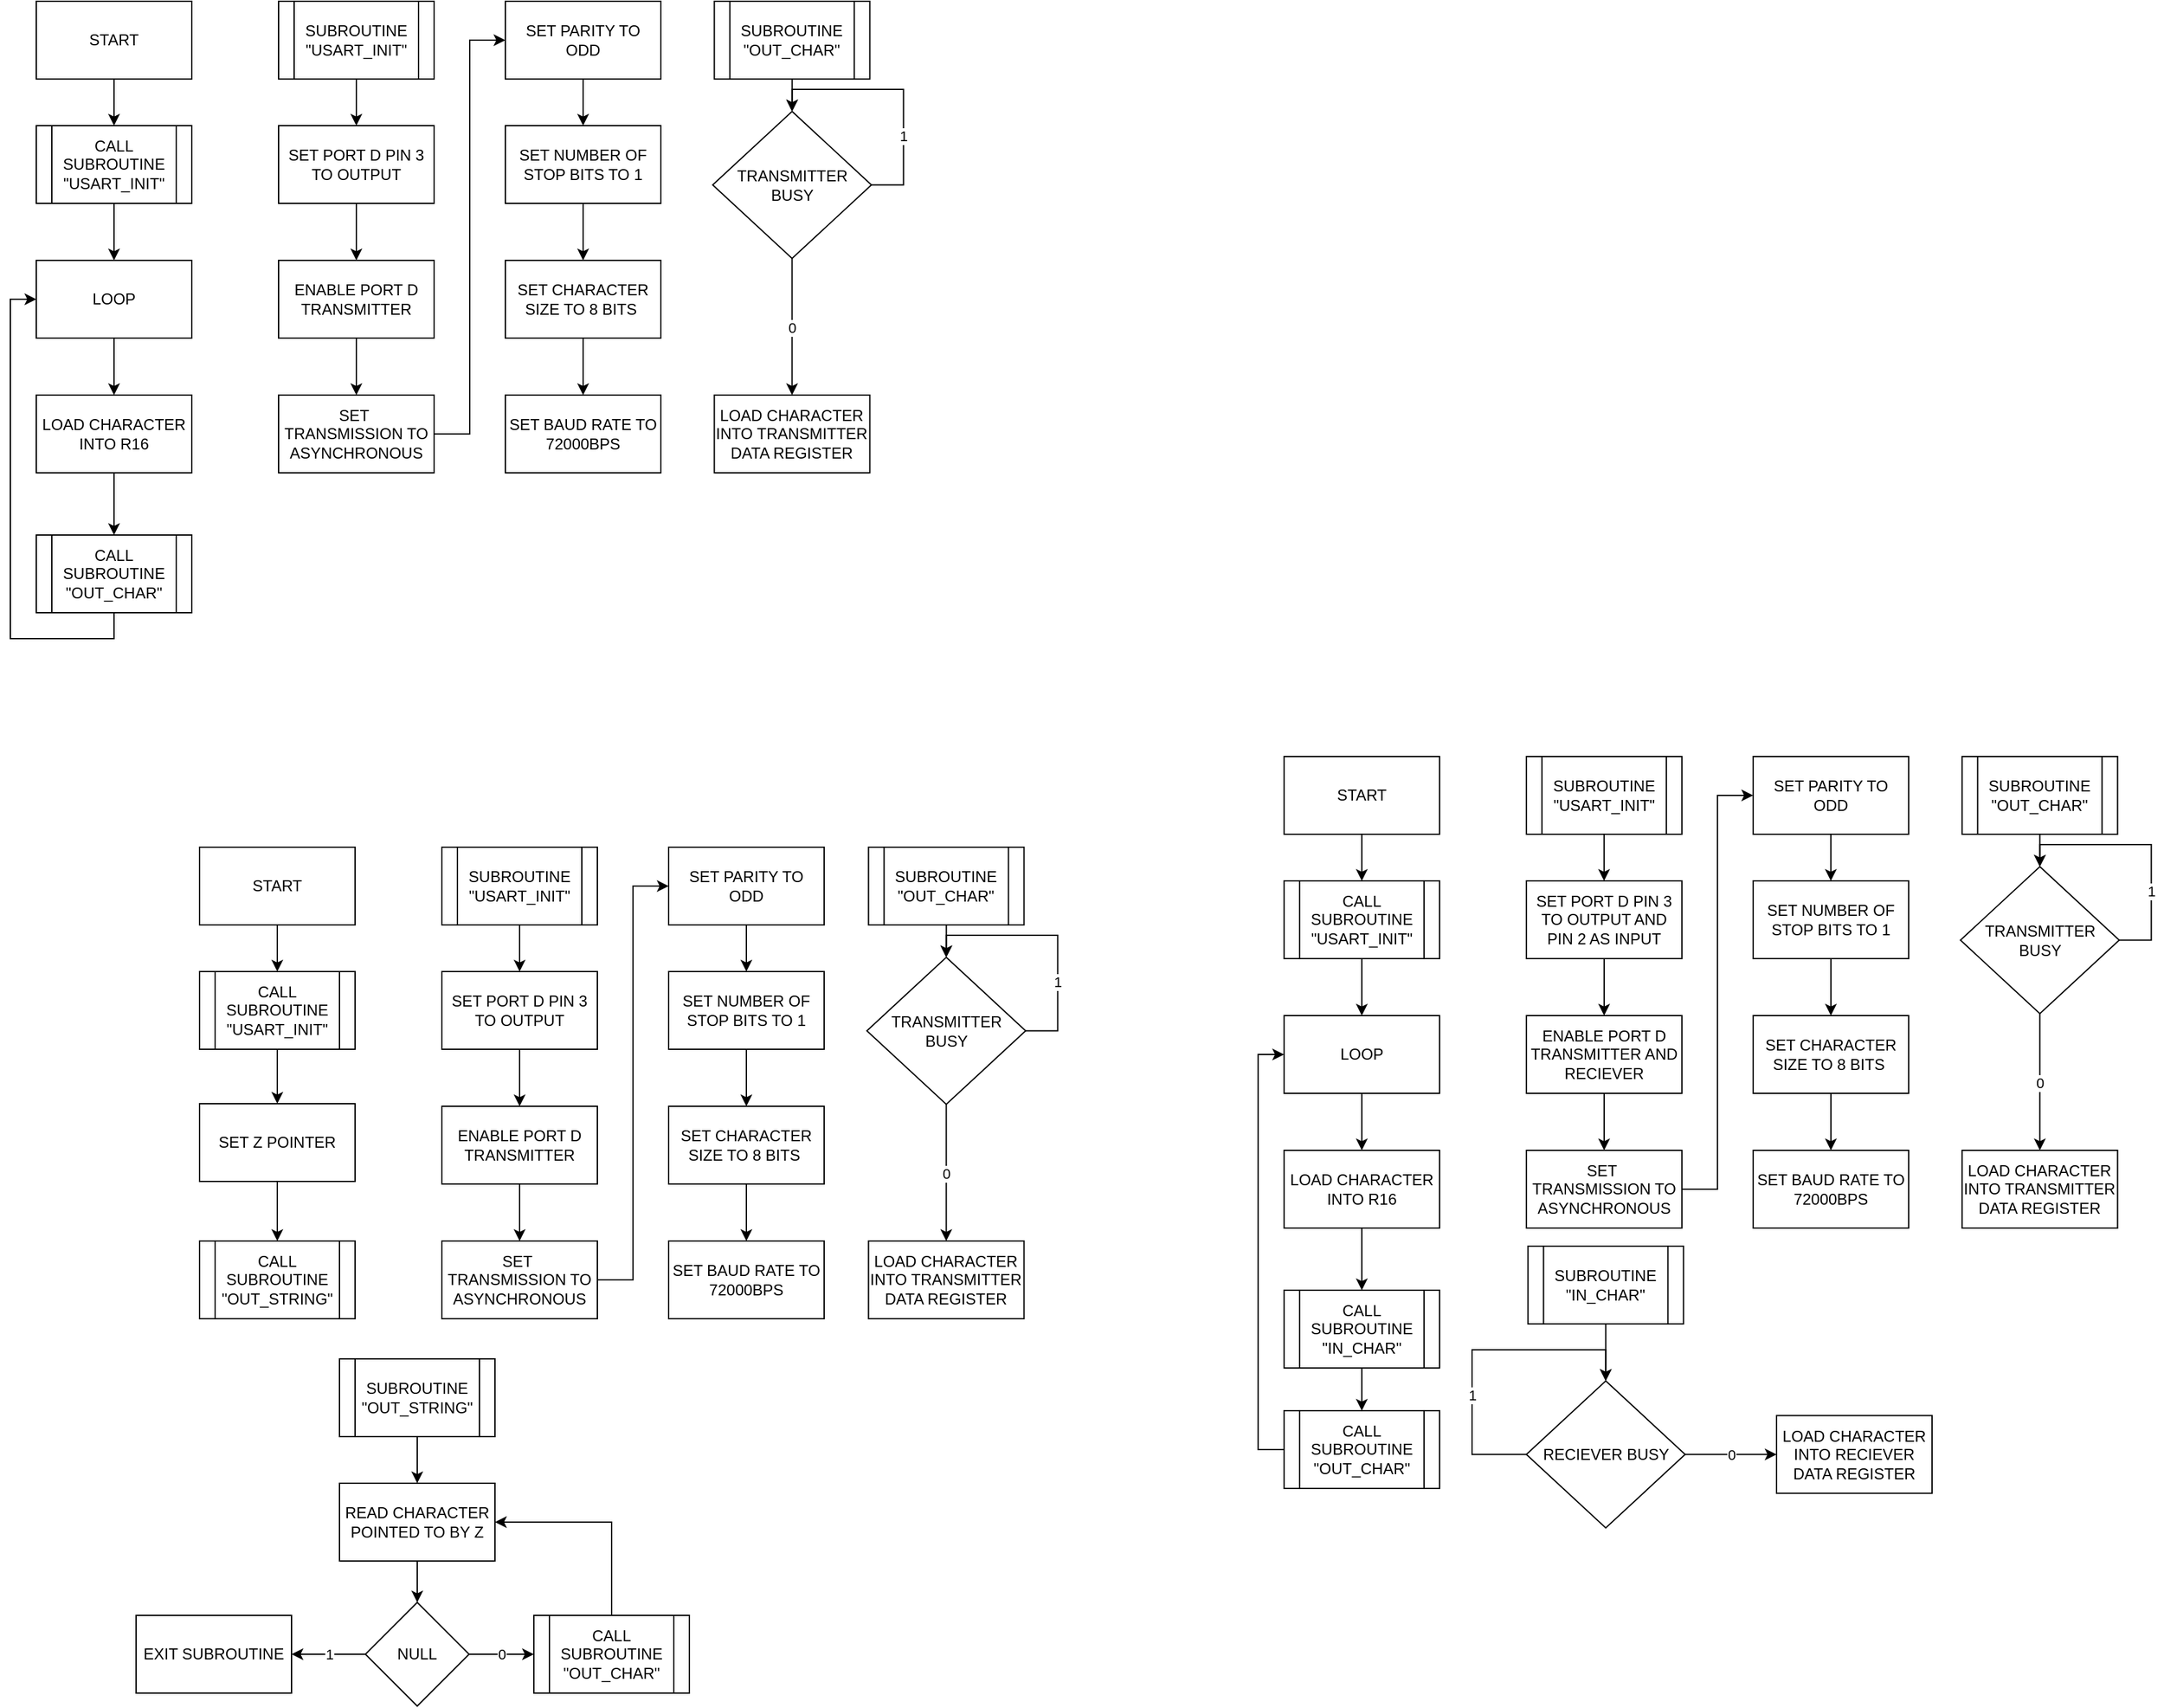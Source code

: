 <mxfile version="21.5.2" type="device">
  <diagram id="yol6VHFgOKa_gtIhzU-U" name="Page-1">
    <mxGraphModel dx="-406" dy="1154" grid="0" gridSize="10" guides="1" tooltips="1" connect="1" arrows="1" fold="1" page="0" pageScale="1" pageWidth="850" pageHeight="1100" math="0" shadow="0">
      <root>
        <mxCell id="0" />
        <mxCell id="1" parent="0" />
        <mxCell id="o6xLYJ0XRx31sdUS4Ne6-8" style="edgeStyle=orthogonalEdgeStyle;rounded=0;orthogonalLoop=1;jettySize=auto;html=1;exitX=0.5;exitY=1;exitDx=0;exitDy=0;entryX=0.5;entryY=0;entryDx=0;entryDy=0;" parent="1" source="o6xLYJ0XRx31sdUS4Ne6-2" target="o6xLYJ0XRx31sdUS4Ne6-7" edge="1">
          <mxGeometry relative="1" as="geometry" />
        </mxCell>
        <mxCell id="o6xLYJ0XRx31sdUS4Ne6-2" value="START" style="rounded=0;whiteSpace=wrap;html=1;" parent="1" vertex="1">
          <mxGeometry x="1532" y="-133" width="120" height="60" as="geometry" />
        </mxCell>
        <mxCell id="o6xLYJ0XRx31sdUS4Ne6-44" style="edgeStyle=orthogonalEdgeStyle;rounded=0;orthogonalLoop=1;jettySize=auto;html=1;exitX=0.5;exitY=1;exitDx=0;exitDy=0;entryX=0.5;entryY=0;entryDx=0;entryDy=0;" parent="1" source="o6xLYJ0XRx31sdUS4Ne6-7" target="o6xLYJ0XRx31sdUS4Ne6-43" edge="1">
          <mxGeometry relative="1" as="geometry" />
        </mxCell>
        <mxCell id="o6xLYJ0XRx31sdUS4Ne6-7" value="CALL SUBROUTINE&lt;br&gt;&quot;USART_INIT&quot;" style="shape=process;whiteSpace=wrap;html=1;backgroundOutline=1;" parent="1" vertex="1">
          <mxGeometry x="1532" y="-37" width="120" height="60" as="geometry" />
        </mxCell>
        <mxCell id="o6xLYJ0XRx31sdUS4Ne6-50" style="edgeStyle=orthogonalEdgeStyle;rounded=0;orthogonalLoop=1;jettySize=auto;html=1;exitX=0.5;exitY=1;exitDx=0;exitDy=0;entryX=0;entryY=0.5;entryDx=0;entryDy=0;" parent="1" source="o6xLYJ0XRx31sdUS4Ne6-9" target="o6xLYJ0XRx31sdUS4Ne6-43" edge="1">
          <mxGeometry relative="1" as="geometry" />
        </mxCell>
        <mxCell id="o6xLYJ0XRx31sdUS4Ne6-9" value="CALL SUBROUTINE&lt;br&gt;&quot;OUT_CHAR&quot;" style="shape=process;whiteSpace=wrap;html=1;backgroundOutline=1;" parent="1" vertex="1">
          <mxGeometry x="1532" y="279" width="120" height="60" as="geometry" />
        </mxCell>
        <mxCell id="o6xLYJ0XRx31sdUS4Ne6-15" value="" style="edgeStyle=orthogonalEdgeStyle;rounded=0;orthogonalLoop=1;jettySize=auto;html=1;" parent="1" source="o6xLYJ0XRx31sdUS4Ne6-11" target="o6xLYJ0XRx31sdUS4Ne6-14" edge="1">
          <mxGeometry relative="1" as="geometry" />
        </mxCell>
        <mxCell id="o6xLYJ0XRx31sdUS4Ne6-11" value="SUBROUTINE&lt;br&gt;&quot;USART_INIT&quot;" style="shape=process;whiteSpace=wrap;html=1;backgroundOutline=1;" parent="1" vertex="1">
          <mxGeometry x="1719" y="-133" width="120" height="60" as="geometry" />
        </mxCell>
        <mxCell id="o6xLYJ0XRx31sdUS4Ne6-17" value="" style="edgeStyle=orthogonalEdgeStyle;rounded=0;orthogonalLoop=1;jettySize=auto;html=1;" parent="1" source="o6xLYJ0XRx31sdUS4Ne6-14" target="o6xLYJ0XRx31sdUS4Ne6-16" edge="1">
          <mxGeometry relative="1" as="geometry" />
        </mxCell>
        <mxCell id="o6xLYJ0XRx31sdUS4Ne6-14" value="SET PORT D PIN 3 TO OUTPUT" style="whiteSpace=wrap;html=1;" parent="1" vertex="1">
          <mxGeometry x="1719" y="-37" width="120" height="60" as="geometry" />
        </mxCell>
        <mxCell id="o6xLYJ0XRx31sdUS4Ne6-19" value="" style="edgeStyle=orthogonalEdgeStyle;rounded=0;orthogonalLoop=1;jettySize=auto;html=1;" parent="1" source="o6xLYJ0XRx31sdUS4Ne6-16" target="o6xLYJ0XRx31sdUS4Ne6-18" edge="1">
          <mxGeometry relative="1" as="geometry" />
        </mxCell>
        <mxCell id="o6xLYJ0XRx31sdUS4Ne6-16" value="ENABLE PORT D TRANSMITTER" style="whiteSpace=wrap;html=1;" parent="1" vertex="1">
          <mxGeometry x="1719" y="67" width="120" height="60" as="geometry" />
        </mxCell>
        <mxCell id="VMMtQGDfT3Hqt9AJQvTT-3" style="edgeStyle=orthogonalEdgeStyle;rounded=0;orthogonalLoop=1;jettySize=auto;html=1;exitX=1;exitY=0.5;exitDx=0;exitDy=0;entryX=0;entryY=0.5;entryDx=0;entryDy=0;" edge="1" parent="1" source="o6xLYJ0XRx31sdUS4Ne6-18" target="o6xLYJ0XRx31sdUS4Ne6-20">
          <mxGeometry relative="1" as="geometry" />
        </mxCell>
        <mxCell id="o6xLYJ0XRx31sdUS4Ne6-18" value="SET&amp;nbsp; TRANSMISSION TO ASYNCHRONOUS" style="whiteSpace=wrap;html=1;" parent="1" vertex="1">
          <mxGeometry x="1719" y="171" width="120" height="60" as="geometry" />
        </mxCell>
        <mxCell id="o6xLYJ0XRx31sdUS4Ne6-32" value="" style="edgeStyle=orthogonalEdgeStyle;rounded=0;orthogonalLoop=1;jettySize=auto;html=1;" parent="1" source="o6xLYJ0XRx31sdUS4Ne6-20" target="o6xLYJ0XRx31sdUS4Ne6-31" edge="1">
          <mxGeometry relative="1" as="geometry" />
        </mxCell>
        <mxCell id="o6xLYJ0XRx31sdUS4Ne6-20" value="SET PARITY TO ODD" style="whiteSpace=wrap;html=1;" parent="1" vertex="1">
          <mxGeometry x="1894" y="-133" width="120" height="60" as="geometry" />
        </mxCell>
        <mxCell id="o6xLYJ0XRx31sdUS4Ne6-40" value="" style="edgeStyle=orthogonalEdgeStyle;rounded=0;orthogonalLoop=1;jettySize=auto;html=1;" parent="1" source="o6xLYJ0XRx31sdUS4Ne6-23" target="o6xLYJ0XRx31sdUS4Ne6-39" edge="1">
          <mxGeometry relative="1" as="geometry" />
        </mxCell>
        <mxCell id="o6xLYJ0XRx31sdUS4Ne6-23" value="SUBROUTINE&lt;br&gt;&quot;OUT_CHAR&quot;" style="shape=process;whiteSpace=wrap;html=1;backgroundOutline=1;" parent="1" vertex="1">
          <mxGeometry x="2055.25" y="-133" width="120" height="60" as="geometry" />
        </mxCell>
        <mxCell id="o6xLYJ0XRx31sdUS4Ne6-25" value="LOAD CHARACTER INTO TRANSMITTER DATA REGISTER" style="whiteSpace=wrap;html=1;" parent="1" vertex="1">
          <mxGeometry x="2055.25" y="171" width="120" height="60" as="geometry" />
        </mxCell>
        <mxCell id="o6xLYJ0XRx31sdUS4Ne6-34" value="" style="edgeStyle=orthogonalEdgeStyle;rounded=0;orthogonalLoop=1;jettySize=auto;html=1;" parent="1" source="o6xLYJ0XRx31sdUS4Ne6-31" target="o6xLYJ0XRx31sdUS4Ne6-33" edge="1">
          <mxGeometry relative="1" as="geometry" />
        </mxCell>
        <mxCell id="o6xLYJ0XRx31sdUS4Ne6-31" value="SET NUMBER OF STOP BITS TO 1" style="whiteSpace=wrap;html=1;" parent="1" vertex="1">
          <mxGeometry x="1894" y="-37" width="120" height="60" as="geometry" />
        </mxCell>
        <mxCell id="VMMtQGDfT3Hqt9AJQvTT-2" value="" style="edgeStyle=orthogonalEdgeStyle;rounded=0;orthogonalLoop=1;jettySize=auto;html=1;" edge="1" parent="1" source="o6xLYJ0XRx31sdUS4Ne6-33" target="VMMtQGDfT3Hqt9AJQvTT-1">
          <mxGeometry relative="1" as="geometry" />
        </mxCell>
        <mxCell id="o6xLYJ0XRx31sdUS4Ne6-33" value="SET CHARACTER SIZE TO 8 BITS&amp;nbsp;" style="whiteSpace=wrap;html=1;" parent="1" vertex="1">
          <mxGeometry x="1894" y="67" width="120" height="60" as="geometry" />
        </mxCell>
        <mxCell id="o6xLYJ0XRx31sdUS4Ne6-41" value="0" style="edgeStyle=orthogonalEdgeStyle;rounded=0;orthogonalLoop=1;jettySize=auto;html=1;exitX=0.5;exitY=1;exitDx=0;exitDy=0;entryX=0.5;entryY=0;entryDx=0;entryDy=0;" parent="1" source="o6xLYJ0XRx31sdUS4Ne6-39" target="o6xLYJ0XRx31sdUS4Ne6-25" edge="1">
          <mxGeometry relative="1" as="geometry" />
        </mxCell>
        <mxCell id="o6xLYJ0XRx31sdUS4Ne6-39" value="TRANSMITTER BUSY" style="rhombus;whiteSpace=wrap;html=1;" parent="1" vertex="1">
          <mxGeometry x="2054" y="-48" width="122.5" height="113.5" as="geometry" />
        </mxCell>
        <mxCell id="o6xLYJ0XRx31sdUS4Ne6-42" value="1" style="edgeStyle=orthogonalEdgeStyle;rounded=0;orthogonalLoop=1;jettySize=auto;html=1;exitX=1;exitY=0.5;exitDx=0;exitDy=0;entryX=0.5;entryY=0;entryDx=0;entryDy=0;" parent="1" source="o6xLYJ0XRx31sdUS4Ne6-39" target="o6xLYJ0XRx31sdUS4Ne6-39" edge="1">
          <mxGeometry x="-0.379" relative="1" as="geometry">
            <Array as="points">
              <mxPoint x="2201.25" y="9" />
              <mxPoint x="2201.25" y="-65" />
              <mxPoint x="2115.25" y="-65" />
            </Array>
            <mxPoint as="offset" />
          </mxGeometry>
        </mxCell>
        <mxCell id="o6xLYJ0XRx31sdUS4Ne6-48" style="edgeStyle=orthogonalEdgeStyle;rounded=0;orthogonalLoop=1;jettySize=auto;html=1;exitX=0.5;exitY=1;exitDx=0;exitDy=0;entryX=0.5;entryY=0;entryDx=0;entryDy=0;" parent="1" source="o6xLYJ0XRx31sdUS4Ne6-43" target="o6xLYJ0XRx31sdUS4Ne6-47" edge="1">
          <mxGeometry relative="1" as="geometry" />
        </mxCell>
        <mxCell id="o6xLYJ0XRx31sdUS4Ne6-43" value="LOOP" style="whiteSpace=wrap;html=1;" parent="1" vertex="1">
          <mxGeometry x="1532" y="67" width="120" height="60" as="geometry" />
        </mxCell>
        <mxCell id="o6xLYJ0XRx31sdUS4Ne6-49" style="edgeStyle=orthogonalEdgeStyle;rounded=0;orthogonalLoop=1;jettySize=auto;html=1;exitX=0.5;exitY=1;exitDx=0;exitDy=0;entryX=0.5;entryY=0;entryDx=0;entryDy=0;" parent="1" source="o6xLYJ0XRx31sdUS4Ne6-47" target="o6xLYJ0XRx31sdUS4Ne6-9" edge="1">
          <mxGeometry relative="1" as="geometry" />
        </mxCell>
        <mxCell id="o6xLYJ0XRx31sdUS4Ne6-47" value="LOAD CHARACTER INTO R16" style="whiteSpace=wrap;html=1;" parent="1" vertex="1">
          <mxGeometry x="1532" y="171" width="120" height="60" as="geometry" />
        </mxCell>
        <mxCell id="VMMtQGDfT3Hqt9AJQvTT-1" value="SET BAUD RATE TO 72000BPS" style="whiteSpace=wrap;html=1;" vertex="1" parent="1">
          <mxGeometry x="1894" y="171" width="120" height="60" as="geometry" />
        </mxCell>
        <mxCell id="VMMtQGDfT3Hqt9AJQvTT-4" style="edgeStyle=orthogonalEdgeStyle;rounded=0;orthogonalLoop=1;jettySize=auto;html=1;exitX=0.5;exitY=1;exitDx=0;exitDy=0;entryX=0.5;entryY=0;entryDx=0;entryDy=0;" edge="1" parent="1" source="VMMtQGDfT3Hqt9AJQvTT-5" target="VMMtQGDfT3Hqt9AJQvTT-7">
          <mxGeometry relative="1" as="geometry" />
        </mxCell>
        <mxCell id="VMMtQGDfT3Hqt9AJQvTT-5" value="START" style="rounded=0;whiteSpace=wrap;html=1;" vertex="1" parent="1">
          <mxGeometry x="1658" y="520" width="120" height="60" as="geometry" />
        </mxCell>
        <mxCell id="VMMtQGDfT3Hqt9AJQvTT-50" style="edgeStyle=orthogonalEdgeStyle;rounded=0;orthogonalLoop=1;jettySize=auto;html=1;exitX=0.5;exitY=1;exitDx=0;exitDy=0;entryX=0.5;entryY=0;entryDx=0;entryDy=0;" edge="1" parent="1" source="VMMtQGDfT3Hqt9AJQvTT-7" target="VMMtQGDfT3Hqt9AJQvTT-33">
          <mxGeometry relative="1" as="geometry" />
        </mxCell>
        <mxCell id="VMMtQGDfT3Hqt9AJQvTT-7" value="CALL SUBROUTINE&lt;br&gt;&quot;USART_INIT&quot;" style="shape=process;whiteSpace=wrap;html=1;backgroundOutline=1;" vertex="1" parent="1">
          <mxGeometry x="1658" y="616" width="120" height="60" as="geometry" />
        </mxCell>
        <mxCell id="VMMtQGDfT3Hqt9AJQvTT-9" value="CALL SUBROUTINE&lt;br&gt;&quot;OUT_STRING&quot;" style="shape=process;whiteSpace=wrap;html=1;backgroundOutline=1;" vertex="1" parent="1">
          <mxGeometry x="1658" y="824" width="120" height="60" as="geometry" />
        </mxCell>
        <mxCell id="VMMtQGDfT3Hqt9AJQvTT-10" value="" style="edgeStyle=orthogonalEdgeStyle;rounded=0;orthogonalLoop=1;jettySize=auto;html=1;" edge="1" parent="1" source="VMMtQGDfT3Hqt9AJQvTT-11" target="VMMtQGDfT3Hqt9AJQvTT-13">
          <mxGeometry relative="1" as="geometry" />
        </mxCell>
        <mxCell id="VMMtQGDfT3Hqt9AJQvTT-11" value="SUBROUTINE&lt;br&gt;&quot;USART_INIT&quot;" style="shape=process;whiteSpace=wrap;html=1;backgroundOutline=1;" vertex="1" parent="1">
          <mxGeometry x="1845" y="520" width="120" height="60" as="geometry" />
        </mxCell>
        <mxCell id="VMMtQGDfT3Hqt9AJQvTT-12" value="" style="edgeStyle=orthogonalEdgeStyle;rounded=0;orthogonalLoop=1;jettySize=auto;html=1;" edge="1" parent="1" source="VMMtQGDfT3Hqt9AJQvTT-13" target="VMMtQGDfT3Hqt9AJQvTT-15">
          <mxGeometry relative="1" as="geometry" />
        </mxCell>
        <mxCell id="VMMtQGDfT3Hqt9AJQvTT-13" value="SET PORT D PIN 3 TO OUTPUT" style="whiteSpace=wrap;html=1;" vertex="1" parent="1">
          <mxGeometry x="1845" y="616" width="120" height="60" as="geometry" />
        </mxCell>
        <mxCell id="VMMtQGDfT3Hqt9AJQvTT-14" value="" style="edgeStyle=orthogonalEdgeStyle;rounded=0;orthogonalLoop=1;jettySize=auto;html=1;" edge="1" parent="1" source="VMMtQGDfT3Hqt9AJQvTT-15" target="VMMtQGDfT3Hqt9AJQvTT-17">
          <mxGeometry relative="1" as="geometry" />
        </mxCell>
        <mxCell id="VMMtQGDfT3Hqt9AJQvTT-15" value="ENABLE PORT D TRANSMITTER" style="whiteSpace=wrap;html=1;" vertex="1" parent="1">
          <mxGeometry x="1845" y="720" width="120" height="60" as="geometry" />
        </mxCell>
        <mxCell id="VMMtQGDfT3Hqt9AJQvTT-16" style="edgeStyle=orthogonalEdgeStyle;rounded=0;orthogonalLoop=1;jettySize=auto;html=1;exitX=1;exitY=0.5;exitDx=0;exitDy=0;entryX=0;entryY=0.5;entryDx=0;entryDy=0;" edge="1" parent="1" source="VMMtQGDfT3Hqt9AJQvTT-17" target="VMMtQGDfT3Hqt9AJQvTT-19">
          <mxGeometry relative="1" as="geometry" />
        </mxCell>
        <mxCell id="VMMtQGDfT3Hqt9AJQvTT-17" value="SET&amp;nbsp; TRANSMISSION TO ASYNCHRONOUS" style="whiteSpace=wrap;html=1;" vertex="1" parent="1">
          <mxGeometry x="1845" y="824" width="120" height="60" as="geometry" />
        </mxCell>
        <mxCell id="VMMtQGDfT3Hqt9AJQvTT-18" value="" style="edgeStyle=orthogonalEdgeStyle;rounded=0;orthogonalLoop=1;jettySize=auto;html=1;" edge="1" parent="1" source="VMMtQGDfT3Hqt9AJQvTT-19" target="VMMtQGDfT3Hqt9AJQvTT-24">
          <mxGeometry relative="1" as="geometry" />
        </mxCell>
        <mxCell id="VMMtQGDfT3Hqt9AJQvTT-19" value="SET PARITY TO ODD" style="whiteSpace=wrap;html=1;" vertex="1" parent="1">
          <mxGeometry x="2020" y="520" width="120" height="60" as="geometry" />
        </mxCell>
        <mxCell id="VMMtQGDfT3Hqt9AJQvTT-20" value="" style="edgeStyle=orthogonalEdgeStyle;rounded=0;orthogonalLoop=1;jettySize=auto;html=1;" edge="1" parent="1" source="VMMtQGDfT3Hqt9AJQvTT-21" target="VMMtQGDfT3Hqt9AJQvTT-28">
          <mxGeometry relative="1" as="geometry" />
        </mxCell>
        <mxCell id="VMMtQGDfT3Hqt9AJQvTT-21" value="SUBROUTINE&lt;br&gt;&quot;OUT_CHAR&quot;" style="shape=process;whiteSpace=wrap;html=1;backgroundOutline=1;" vertex="1" parent="1">
          <mxGeometry x="2174.25" y="520" width="120" height="60" as="geometry" />
        </mxCell>
        <mxCell id="VMMtQGDfT3Hqt9AJQvTT-22" value="LOAD CHARACTER INTO TRANSMITTER DATA REGISTER" style="whiteSpace=wrap;html=1;" vertex="1" parent="1">
          <mxGeometry x="2174.25" y="824" width="120" height="60" as="geometry" />
        </mxCell>
        <mxCell id="VMMtQGDfT3Hqt9AJQvTT-23" value="" style="edgeStyle=orthogonalEdgeStyle;rounded=0;orthogonalLoop=1;jettySize=auto;html=1;" edge="1" parent="1" source="VMMtQGDfT3Hqt9AJQvTT-24" target="VMMtQGDfT3Hqt9AJQvTT-26">
          <mxGeometry relative="1" as="geometry" />
        </mxCell>
        <mxCell id="VMMtQGDfT3Hqt9AJQvTT-24" value="SET NUMBER OF STOP BITS TO 1" style="whiteSpace=wrap;html=1;" vertex="1" parent="1">
          <mxGeometry x="2020" y="616" width="120" height="60" as="geometry" />
        </mxCell>
        <mxCell id="VMMtQGDfT3Hqt9AJQvTT-25" value="" style="edgeStyle=orthogonalEdgeStyle;rounded=0;orthogonalLoop=1;jettySize=auto;html=1;" edge="1" parent="1" source="VMMtQGDfT3Hqt9AJQvTT-26" target="VMMtQGDfT3Hqt9AJQvTT-34">
          <mxGeometry relative="1" as="geometry" />
        </mxCell>
        <mxCell id="VMMtQGDfT3Hqt9AJQvTT-26" value="SET CHARACTER SIZE TO 8 BITS&amp;nbsp;" style="whiteSpace=wrap;html=1;" vertex="1" parent="1">
          <mxGeometry x="2020" y="720" width="120" height="60" as="geometry" />
        </mxCell>
        <mxCell id="VMMtQGDfT3Hqt9AJQvTT-27" value="0" style="edgeStyle=orthogonalEdgeStyle;rounded=0;orthogonalLoop=1;jettySize=auto;html=1;exitX=0.5;exitY=1;exitDx=0;exitDy=0;entryX=0.5;entryY=0;entryDx=0;entryDy=0;" edge="1" parent="1" source="VMMtQGDfT3Hqt9AJQvTT-28" target="VMMtQGDfT3Hqt9AJQvTT-22">
          <mxGeometry relative="1" as="geometry" />
        </mxCell>
        <mxCell id="VMMtQGDfT3Hqt9AJQvTT-28" value="TRANSMITTER BUSY" style="rhombus;whiteSpace=wrap;html=1;" vertex="1" parent="1">
          <mxGeometry x="2173" y="605" width="122.5" height="113.5" as="geometry" />
        </mxCell>
        <mxCell id="VMMtQGDfT3Hqt9AJQvTT-29" value="1" style="edgeStyle=orthogonalEdgeStyle;rounded=0;orthogonalLoop=1;jettySize=auto;html=1;exitX=1;exitY=0.5;exitDx=0;exitDy=0;entryX=0.5;entryY=0;entryDx=0;entryDy=0;" edge="1" parent="1" source="VMMtQGDfT3Hqt9AJQvTT-28" target="VMMtQGDfT3Hqt9AJQvTT-28">
          <mxGeometry x="-0.379" relative="1" as="geometry">
            <Array as="points">
              <mxPoint x="2320.25" y="662" />
              <mxPoint x="2320.25" y="588" />
              <mxPoint x="2234.25" y="588" />
            </Array>
            <mxPoint as="offset" />
          </mxGeometry>
        </mxCell>
        <mxCell id="VMMtQGDfT3Hqt9AJQvTT-32" style="edgeStyle=orthogonalEdgeStyle;rounded=0;orthogonalLoop=1;jettySize=auto;html=1;exitX=0.5;exitY=1;exitDx=0;exitDy=0;entryX=0.5;entryY=0;entryDx=0;entryDy=0;" edge="1" parent="1" source="VMMtQGDfT3Hqt9AJQvTT-33" target="VMMtQGDfT3Hqt9AJQvTT-9">
          <mxGeometry relative="1" as="geometry" />
        </mxCell>
        <mxCell id="VMMtQGDfT3Hqt9AJQvTT-33" value="SET Z POINTER" style="whiteSpace=wrap;html=1;" vertex="1" parent="1">
          <mxGeometry x="1658" y="718" width="120" height="60" as="geometry" />
        </mxCell>
        <mxCell id="VMMtQGDfT3Hqt9AJQvTT-34" value="SET BAUD RATE TO 72000BPS" style="whiteSpace=wrap;html=1;" vertex="1" parent="1">
          <mxGeometry x="2020" y="824" width="120" height="60" as="geometry" />
        </mxCell>
        <mxCell id="VMMtQGDfT3Hqt9AJQvTT-37" value="" style="edgeStyle=orthogonalEdgeStyle;rounded=0;orthogonalLoop=1;jettySize=auto;html=1;" edge="1" parent="1" source="VMMtQGDfT3Hqt9AJQvTT-35" target="VMMtQGDfT3Hqt9AJQvTT-36">
          <mxGeometry relative="1" as="geometry" />
        </mxCell>
        <mxCell id="VMMtQGDfT3Hqt9AJQvTT-35" value="SUBROUTINE&lt;br&gt;&quot;OUT_STRING&quot;" style="shape=process;whiteSpace=wrap;html=1;backgroundOutline=1;" vertex="1" parent="1">
          <mxGeometry x="1766" y="915" width="120" height="60" as="geometry" />
        </mxCell>
        <mxCell id="VMMtQGDfT3Hqt9AJQvTT-41" value="" style="edgeStyle=orthogonalEdgeStyle;rounded=0;orthogonalLoop=1;jettySize=auto;html=1;" edge="1" parent="1" source="VMMtQGDfT3Hqt9AJQvTT-36" target="VMMtQGDfT3Hqt9AJQvTT-40">
          <mxGeometry relative="1" as="geometry" />
        </mxCell>
        <mxCell id="VMMtQGDfT3Hqt9AJQvTT-36" value="READ CHARACTER POINTED TO BY Z" style="whiteSpace=wrap;html=1;" vertex="1" parent="1">
          <mxGeometry x="1766" y="1011" width="120" height="60" as="geometry" />
        </mxCell>
        <mxCell id="VMMtQGDfT3Hqt9AJQvTT-55" value="1" style="edgeStyle=orthogonalEdgeStyle;rounded=0;orthogonalLoop=1;jettySize=auto;html=1;exitX=0;exitY=0.5;exitDx=0;exitDy=0;entryX=1;entryY=0.5;entryDx=0;entryDy=0;" edge="1" parent="1" source="VMMtQGDfT3Hqt9AJQvTT-40" target="VMMtQGDfT3Hqt9AJQvTT-42">
          <mxGeometry relative="1" as="geometry" />
        </mxCell>
        <mxCell id="VMMtQGDfT3Hqt9AJQvTT-59" value="0" style="edgeStyle=orthogonalEdgeStyle;rounded=0;orthogonalLoop=1;jettySize=auto;html=1;exitX=1;exitY=0.5;exitDx=0;exitDy=0;entryX=0;entryY=0.5;entryDx=0;entryDy=0;" edge="1" parent="1" source="VMMtQGDfT3Hqt9AJQvTT-40" target="VMMtQGDfT3Hqt9AJQvTT-48">
          <mxGeometry relative="1" as="geometry" />
        </mxCell>
        <mxCell id="VMMtQGDfT3Hqt9AJQvTT-40" value="NULL" style="rhombus;whiteSpace=wrap;html=1;" vertex="1" parent="1">
          <mxGeometry x="1786" y="1103" width="80" height="80" as="geometry" />
        </mxCell>
        <mxCell id="VMMtQGDfT3Hqt9AJQvTT-42" value="EXIT SUBROUTINE" style="whiteSpace=wrap;html=1;" vertex="1" parent="1">
          <mxGeometry x="1609" y="1113" width="120" height="60" as="geometry" />
        </mxCell>
        <mxCell id="VMMtQGDfT3Hqt9AJQvTT-60" style="edgeStyle=orthogonalEdgeStyle;rounded=0;orthogonalLoop=1;jettySize=auto;html=1;exitX=0.5;exitY=0;exitDx=0;exitDy=0;entryX=1;entryY=0.5;entryDx=0;entryDy=0;" edge="1" parent="1" source="VMMtQGDfT3Hqt9AJQvTT-48" target="VMMtQGDfT3Hqt9AJQvTT-36">
          <mxGeometry relative="1" as="geometry" />
        </mxCell>
        <mxCell id="VMMtQGDfT3Hqt9AJQvTT-48" value="CALL SUBROUTINE&lt;br&gt;&quot;OUT_CHAR&quot;" style="shape=process;whiteSpace=wrap;html=1;backgroundOutline=1;" vertex="1" parent="1">
          <mxGeometry x="1916" y="1113" width="120" height="60" as="geometry" />
        </mxCell>
        <mxCell id="VMMtQGDfT3Hqt9AJQvTT-61" style="edgeStyle=orthogonalEdgeStyle;rounded=0;orthogonalLoop=1;jettySize=auto;html=1;exitX=0.5;exitY=1;exitDx=0;exitDy=0;entryX=0.5;entryY=0;entryDx=0;entryDy=0;" edge="1" parent="1" source="VMMtQGDfT3Hqt9AJQvTT-62" target="VMMtQGDfT3Hqt9AJQvTT-64">
          <mxGeometry relative="1" as="geometry" />
        </mxCell>
        <mxCell id="VMMtQGDfT3Hqt9AJQvTT-62" value="START" style="rounded=0;whiteSpace=wrap;html=1;" vertex="1" parent="1">
          <mxGeometry x="2494.94" y="450" width="120" height="60" as="geometry" />
        </mxCell>
        <mxCell id="VMMtQGDfT3Hqt9AJQvTT-63" style="edgeStyle=orthogonalEdgeStyle;rounded=0;orthogonalLoop=1;jettySize=auto;html=1;exitX=0.5;exitY=1;exitDx=0;exitDy=0;entryX=0.5;entryY=0;entryDx=0;entryDy=0;" edge="1" parent="1" source="VMMtQGDfT3Hqt9AJQvTT-64" target="VMMtQGDfT3Hqt9AJQvTT-88">
          <mxGeometry relative="1" as="geometry" />
        </mxCell>
        <mxCell id="VMMtQGDfT3Hqt9AJQvTT-64" value="CALL SUBROUTINE&lt;br&gt;&quot;USART_INIT&quot;" style="shape=process;whiteSpace=wrap;html=1;backgroundOutline=1;" vertex="1" parent="1">
          <mxGeometry x="2494.94" y="546" width="120" height="60" as="geometry" />
        </mxCell>
        <mxCell id="VMMtQGDfT3Hqt9AJQvTT-101" style="edgeStyle=orthogonalEdgeStyle;rounded=0;orthogonalLoop=1;jettySize=auto;html=1;exitX=0.5;exitY=1;exitDx=0;exitDy=0;entryX=0.5;entryY=0;entryDx=0;entryDy=0;" edge="1" parent="1" source="VMMtQGDfT3Hqt9AJQvTT-66" target="VMMtQGDfT3Hqt9AJQvTT-100">
          <mxGeometry relative="1" as="geometry" />
        </mxCell>
        <mxCell id="VMMtQGDfT3Hqt9AJQvTT-66" value="CALL SUBROUTINE&lt;br&gt;&quot;IN_CHAR&quot;" style="shape=process;whiteSpace=wrap;html=1;backgroundOutline=1;" vertex="1" parent="1">
          <mxGeometry x="2494.94" y="862" width="120" height="60" as="geometry" />
        </mxCell>
        <mxCell id="VMMtQGDfT3Hqt9AJQvTT-67" value="" style="edgeStyle=orthogonalEdgeStyle;rounded=0;orthogonalLoop=1;jettySize=auto;html=1;" edge="1" parent="1" source="VMMtQGDfT3Hqt9AJQvTT-68" target="VMMtQGDfT3Hqt9AJQvTT-70">
          <mxGeometry relative="1" as="geometry" />
        </mxCell>
        <mxCell id="VMMtQGDfT3Hqt9AJQvTT-68" value="SUBROUTINE&lt;br&gt;&quot;USART_INIT&quot;" style="shape=process;whiteSpace=wrap;html=1;backgroundOutline=1;" vertex="1" parent="1">
          <mxGeometry x="2681.94" y="450" width="120" height="60" as="geometry" />
        </mxCell>
        <mxCell id="VMMtQGDfT3Hqt9AJQvTT-69" value="" style="edgeStyle=orthogonalEdgeStyle;rounded=0;orthogonalLoop=1;jettySize=auto;html=1;" edge="1" parent="1" source="VMMtQGDfT3Hqt9AJQvTT-70" target="VMMtQGDfT3Hqt9AJQvTT-72">
          <mxGeometry relative="1" as="geometry" />
        </mxCell>
        <mxCell id="VMMtQGDfT3Hqt9AJQvTT-70" value="SET PORT D PIN 3 TO OUTPUT AND PIN 2 AS INPUT" style="whiteSpace=wrap;html=1;" vertex="1" parent="1">
          <mxGeometry x="2681.94" y="546" width="120" height="60" as="geometry" />
        </mxCell>
        <mxCell id="VMMtQGDfT3Hqt9AJQvTT-71" value="" style="edgeStyle=orthogonalEdgeStyle;rounded=0;orthogonalLoop=1;jettySize=auto;html=1;" edge="1" parent="1" source="VMMtQGDfT3Hqt9AJQvTT-72" target="VMMtQGDfT3Hqt9AJQvTT-74">
          <mxGeometry relative="1" as="geometry" />
        </mxCell>
        <mxCell id="VMMtQGDfT3Hqt9AJQvTT-72" value="ENABLE PORT D TRANSMITTER AND RECIEVER" style="whiteSpace=wrap;html=1;" vertex="1" parent="1">
          <mxGeometry x="2681.94" y="650" width="120" height="60" as="geometry" />
        </mxCell>
        <mxCell id="VMMtQGDfT3Hqt9AJQvTT-73" style="edgeStyle=orthogonalEdgeStyle;rounded=0;orthogonalLoop=1;jettySize=auto;html=1;exitX=1;exitY=0.5;exitDx=0;exitDy=0;entryX=0;entryY=0.5;entryDx=0;entryDy=0;" edge="1" parent="1" source="VMMtQGDfT3Hqt9AJQvTT-74" target="VMMtQGDfT3Hqt9AJQvTT-76">
          <mxGeometry relative="1" as="geometry" />
        </mxCell>
        <mxCell id="VMMtQGDfT3Hqt9AJQvTT-74" value="SET&amp;nbsp; TRANSMISSION TO ASYNCHRONOUS" style="whiteSpace=wrap;html=1;" vertex="1" parent="1">
          <mxGeometry x="2681.94" y="754" width="120" height="60" as="geometry" />
        </mxCell>
        <mxCell id="VMMtQGDfT3Hqt9AJQvTT-75" value="" style="edgeStyle=orthogonalEdgeStyle;rounded=0;orthogonalLoop=1;jettySize=auto;html=1;" edge="1" parent="1" source="VMMtQGDfT3Hqt9AJQvTT-76" target="VMMtQGDfT3Hqt9AJQvTT-81">
          <mxGeometry relative="1" as="geometry" />
        </mxCell>
        <mxCell id="VMMtQGDfT3Hqt9AJQvTT-76" value="SET PARITY TO ODD" style="whiteSpace=wrap;html=1;" vertex="1" parent="1">
          <mxGeometry x="2856.94" y="450" width="120" height="60" as="geometry" />
        </mxCell>
        <mxCell id="VMMtQGDfT3Hqt9AJQvTT-77" value="" style="edgeStyle=orthogonalEdgeStyle;rounded=0;orthogonalLoop=1;jettySize=auto;html=1;" edge="1" parent="1" source="VMMtQGDfT3Hqt9AJQvTT-78" target="VMMtQGDfT3Hqt9AJQvTT-85">
          <mxGeometry relative="1" as="geometry" />
        </mxCell>
        <mxCell id="VMMtQGDfT3Hqt9AJQvTT-78" value="SUBROUTINE&lt;br&gt;&quot;OUT_CHAR&quot;" style="shape=process;whiteSpace=wrap;html=1;backgroundOutline=1;" vertex="1" parent="1">
          <mxGeometry x="3018.19" y="450" width="120" height="60" as="geometry" />
        </mxCell>
        <mxCell id="VMMtQGDfT3Hqt9AJQvTT-79" value="LOAD CHARACTER INTO TRANSMITTER DATA REGISTER" style="whiteSpace=wrap;html=1;" vertex="1" parent="1">
          <mxGeometry x="3018.19" y="754" width="120" height="60" as="geometry" />
        </mxCell>
        <mxCell id="VMMtQGDfT3Hqt9AJQvTT-80" value="" style="edgeStyle=orthogonalEdgeStyle;rounded=0;orthogonalLoop=1;jettySize=auto;html=1;" edge="1" parent="1" source="VMMtQGDfT3Hqt9AJQvTT-81" target="VMMtQGDfT3Hqt9AJQvTT-83">
          <mxGeometry relative="1" as="geometry" />
        </mxCell>
        <mxCell id="VMMtQGDfT3Hqt9AJQvTT-81" value="SET NUMBER OF STOP BITS TO 1" style="whiteSpace=wrap;html=1;" vertex="1" parent="1">
          <mxGeometry x="2856.94" y="546" width="120" height="60" as="geometry" />
        </mxCell>
        <mxCell id="VMMtQGDfT3Hqt9AJQvTT-82" value="" style="edgeStyle=orthogonalEdgeStyle;rounded=0;orthogonalLoop=1;jettySize=auto;html=1;" edge="1" parent="1" source="VMMtQGDfT3Hqt9AJQvTT-83" target="VMMtQGDfT3Hqt9AJQvTT-91">
          <mxGeometry relative="1" as="geometry" />
        </mxCell>
        <mxCell id="VMMtQGDfT3Hqt9AJQvTT-83" value="SET CHARACTER SIZE TO 8 BITS&amp;nbsp;" style="whiteSpace=wrap;html=1;" vertex="1" parent="1">
          <mxGeometry x="2856.94" y="650" width="120" height="60" as="geometry" />
        </mxCell>
        <mxCell id="VMMtQGDfT3Hqt9AJQvTT-84" value="0" style="edgeStyle=orthogonalEdgeStyle;rounded=0;orthogonalLoop=1;jettySize=auto;html=1;exitX=0.5;exitY=1;exitDx=0;exitDy=0;entryX=0.5;entryY=0;entryDx=0;entryDy=0;" edge="1" parent="1" source="VMMtQGDfT3Hqt9AJQvTT-85" target="VMMtQGDfT3Hqt9AJQvTT-79">
          <mxGeometry relative="1" as="geometry" />
        </mxCell>
        <mxCell id="VMMtQGDfT3Hqt9AJQvTT-85" value="TRANSMITTER BUSY" style="rhombus;whiteSpace=wrap;html=1;" vertex="1" parent="1">
          <mxGeometry x="3016.94" y="535" width="122.5" height="113.5" as="geometry" />
        </mxCell>
        <mxCell id="VMMtQGDfT3Hqt9AJQvTT-86" value="1" style="edgeStyle=orthogonalEdgeStyle;rounded=0;orthogonalLoop=1;jettySize=auto;html=1;exitX=1;exitY=0.5;exitDx=0;exitDy=0;entryX=0.5;entryY=0;entryDx=0;entryDy=0;" edge="1" parent="1" source="VMMtQGDfT3Hqt9AJQvTT-85" target="VMMtQGDfT3Hqt9AJQvTT-85">
          <mxGeometry x="-0.379" relative="1" as="geometry">
            <Array as="points">
              <mxPoint x="3164.19" y="592" />
              <mxPoint x="3164.19" y="518" />
              <mxPoint x="3078.19" y="518" />
            </Array>
            <mxPoint as="offset" />
          </mxGeometry>
        </mxCell>
        <mxCell id="VMMtQGDfT3Hqt9AJQvTT-87" style="edgeStyle=orthogonalEdgeStyle;rounded=0;orthogonalLoop=1;jettySize=auto;html=1;exitX=0.5;exitY=1;exitDx=0;exitDy=0;entryX=0.5;entryY=0;entryDx=0;entryDy=0;" edge="1" parent="1" source="VMMtQGDfT3Hqt9AJQvTT-88" target="VMMtQGDfT3Hqt9AJQvTT-90">
          <mxGeometry relative="1" as="geometry" />
        </mxCell>
        <mxCell id="VMMtQGDfT3Hqt9AJQvTT-88" value="LOOP" style="whiteSpace=wrap;html=1;" vertex="1" parent="1">
          <mxGeometry x="2494.94" y="650" width="120" height="60" as="geometry" />
        </mxCell>
        <mxCell id="VMMtQGDfT3Hqt9AJQvTT-89" style="edgeStyle=orthogonalEdgeStyle;rounded=0;orthogonalLoop=1;jettySize=auto;html=1;exitX=0.5;exitY=1;exitDx=0;exitDy=0;entryX=0.5;entryY=0;entryDx=0;entryDy=0;" edge="1" parent="1" source="VMMtQGDfT3Hqt9AJQvTT-90" target="VMMtQGDfT3Hqt9AJQvTT-66">
          <mxGeometry relative="1" as="geometry" />
        </mxCell>
        <mxCell id="VMMtQGDfT3Hqt9AJQvTT-90" value="LOAD CHARACTER INTO R16" style="whiteSpace=wrap;html=1;" vertex="1" parent="1">
          <mxGeometry x="2494.94" y="754" width="120" height="60" as="geometry" />
        </mxCell>
        <mxCell id="VMMtQGDfT3Hqt9AJQvTT-91" value="SET BAUD RATE TO 72000BPS" style="whiteSpace=wrap;html=1;" vertex="1" parent="1">
          <mxGeometry x="2856.94" y="754" width="120" height="60" as="geometry" />
        </mxCell>
        <mxCell id="VMMtQGDfT3Hqt9AJQvTT-92" value="" style="edgeStyle=orthogonalEdgeStyle;rounded=0;orthogonalLoop=1;jettySize=auto;html=1;" edge="1" parent="1" source="VMMtQGDfT3Hqt9AJQvTT-93" target="VMMtQGDfT3Hqt9AJQvTT-96">
          <mxGeometry relative="1" as="geometry" />
        </mxCell>
        <mxCell id="VMMtQGDfT3Hqt9AJQvTT-93" value="SUBROUTINE&lt;br&gt;&quot;IN_CHAR&quot;" style="shape=process;whiteSpace=wrap;html=1;backgroundOutline=1;" vertex="1" parent="1">
          <mxGeometry x="2683.19" y="828" width="120" height="60" as="geometry" />
        </mxCell>
        <mxCell id="VMMtQGDfT3Hqt9AJQvTT-94" value="LOAD CHARACTER INTO RECIEVER DATA REGISTER" style="whiteSpace=wrap;html=1;" vertex="1" parent="1">
          <mxGeometry x="2875" y="958.75" width="120" height="60" as="geometry" />
        </mxCell>
        <mxCell id="VMMtQGDfT3Hqt9AJQvTT-98" value="0" style="edgeStyle=orthogonalEdgeStyle;rounded=0;orthogonalLoop=1;jettySize=auto;html=1;exitX=1;exitY=0.5;exitDx=0;exitDy=0;entryX=0;entryY=0.5;entryDx=0;entryDy=0;" edge="1" parent="1" source="VMMtQGDfT3Hqt9AJQvTT-96" target="VMMtQGDfT3Hqt9AJQvTT-94">
          <mxGeometry relative="1" as="geometry" />
        </mxCell>
        <mxCell id="VMMtQGDfT3Hqt9AJQvTT-96" value="RECIEVER BUSY" style="rhombus;whiteSpace=wrap;html=1;" vertex="1" parent="1">
          <mxGeometry x="2681.94" y="932" width="122.5" height="113.5" as="geometry" />
        </mxCell>
        <mxCell id="VMMtQGDfT3Hqt9AJQvTT-99" value="1" style="edgeStyle=orthogonalEdgeStyle;rounded=0;orthogonalLoop=1;jettySize=auto;html=1;exitX=0;exitY=0.5;exitDx=0;exitDy=0;entryX=0.5;entryY=0;entryDx=0;entryDy=0;" edge="1" parent="1" source="VMMtQGDfT3Hqt9AJQvTT-96" target="VMMtQGDfT3Hqt9AJQvTT-96">
          <mxGeometry x="-0.299" relative="1" as="geometry">
            <Array as="points">
              <mxPoint x="2640" y="989" />
              <mxPoint x="2640" y="908" />
              <mxPoint x="2743" y="908" />
            </Array>
            <mxPoint as="offset" />
          </mxGeometry>
        </mxCell>
        <mxCell id="VMMtQGDfT3Hqt9AJQvTT-102" style="edgeStyle=orthogonalEdgeStyle;rounded=0;orthogonalLoop=1;jettySize=auto;html=1;exitX=0;exitY=0.5;exitDx=0;exitDy=0;entryX=0;entryY=0.5;entryDx=0;entryDy=0;" edge="1" parent="1" source="VMMtQGDfT3Hqt9AJQvTT-100" target="VMMtQGDfT3Hqt9AJQvTT-88">
          <mxGeometry relative="1" as="geometry" />
        </mxCell>
        <mxCell id="VMMtQGDfT3Hqt9AJQvTT-100" value="CALL SUBROUTINE&lt;br&gt;&quot;OUT_CHAR&quot;" style="shape=process;whiteSpace=wrap;html=1;backgroundOutline=1;" vertex="1" parent="1">
          <mxGeometry x="2494.94" y="955" width="120" height="60" as="geometry" />
        </mxCell>
      </root>
    </mxGraphModel>
  </diagram>
</mxfile>
